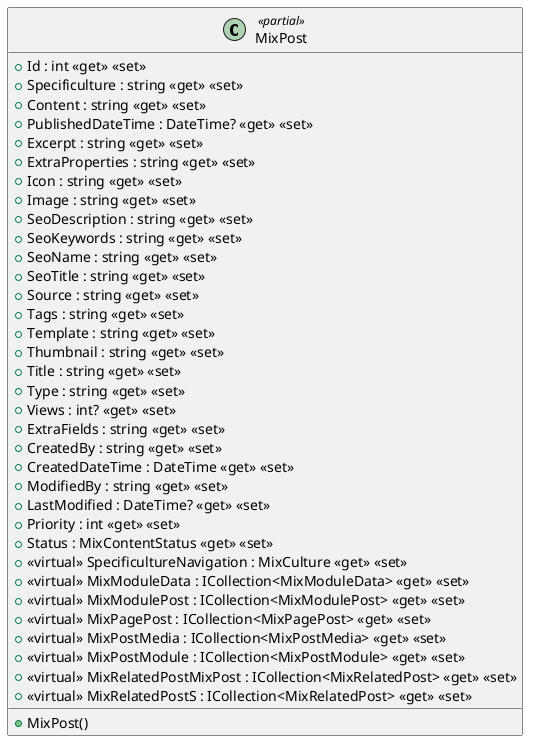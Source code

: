 @startuml
class MixPost <<partial>> {
    + MixPost()
    + Id : int <<get>> <<set>>
    + Specificulture : string <<get>> <<set>>
    + Content : string <<get>> <<set>>
    + PublishedDateTime : DateTime? <<get>> <<set>>
    + Excerpt : string <<get>> <<set>>
    + ExtraProperties : string <<get>> <<set>>
    + Icon : string <<get>> <<set>>
    + Image : string <<get>> <<set>>
    + SeoDescription : string <<get>> <<set>>
    + SeoKeywords : string <<get>> <<set>>
    + SeoName : string <<get>> <<set>>
    + SeoTitle : string <<get>> <<set>>
    + Source : string <<get>> <<set>>
    + Tags : string <<get>> <<set>>
    + Template : string <<get>> <<set>>
    + Thumbnail : string <<get>> <<set>>
    + Title : string <<get>> <<set>>
    + Type : string <<get>> <<set>>
    + Views : int? <<get>> <<set>>
    + ExtraFields : string <<get>> <<set>>
    + CreatedBy : string <<get>> <<set>>
    + CreatedDateTime : DateTime <<get>> <<set>>
    + ModifiedBy : string <<get>> <<set>>
    + LastModified : DateTime? <<get>> <<set>>
    + Priority : int <<get>> <<set>>
    + Status : MixContentStatus <<get>> <<set>>
    + <<virtual>> SpecificultureNavigation : MixCulture <<get>> <<set>>
    + <<virtual>> MixModuleData : ICollection<MixModuleData> <<get>> <<set>>
    + <<virtual>> MixModulePost : ICollection<MixModulePost> <<get>> <<set>>
    + <<virtual>> MixPagePost : ICollection<MixPagePost> <<get>> <<set>>
    + <<virtual>> MixPostMedia : ICollection<MixPostMedia> <<get>> <<set>>
    + <<virtual>> MixPostModule : ICollection<MixPostModule> <<get>> <<set>>
    + <<virtual>> MixRelatedPostMixPost : ICollection<MixRelatedPost> <<get>> <<set>>
    + <<virtual>> MixRelatedPostS : ICollection<MixRelatedPost> <<get>> <<set>>
}
@enduml

